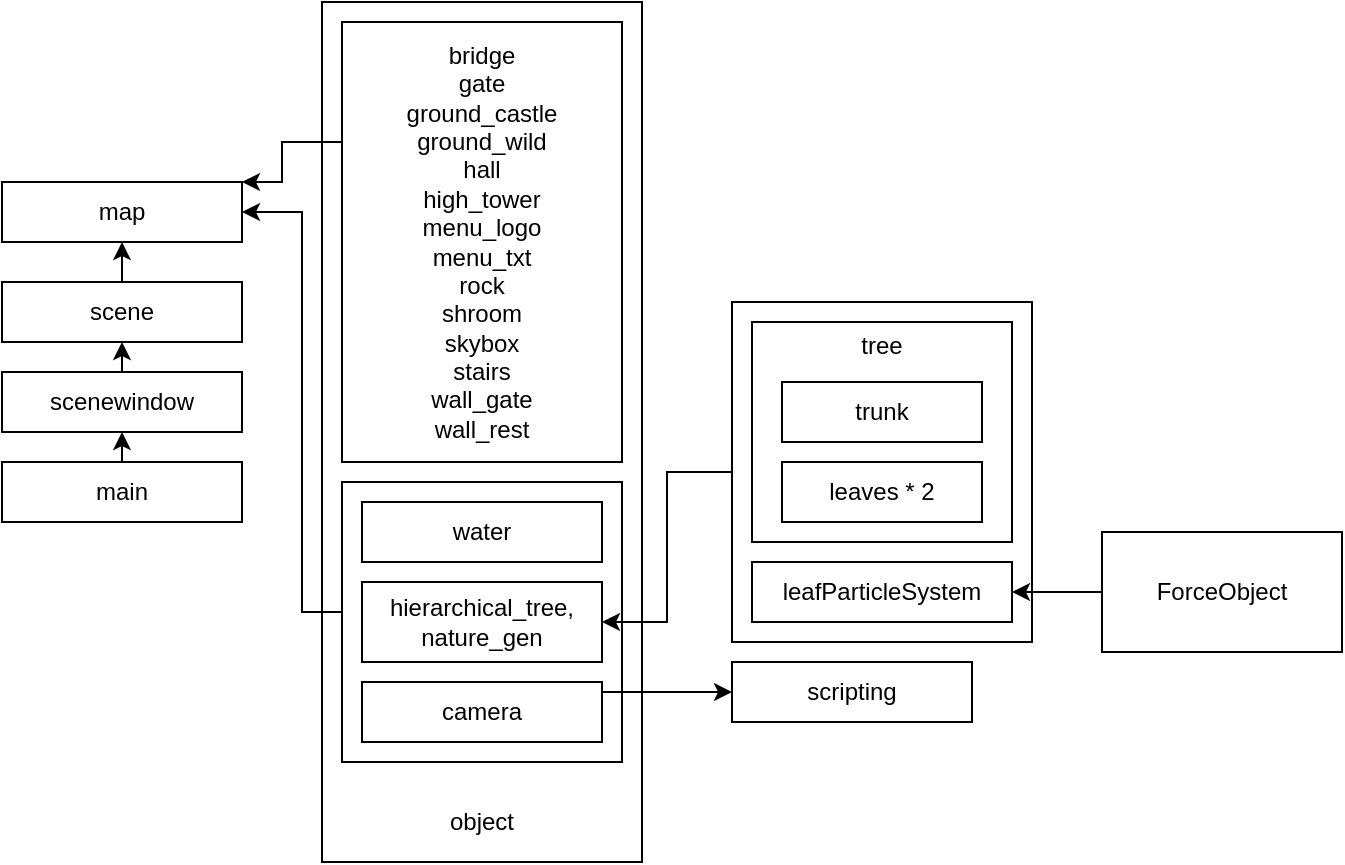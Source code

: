 <mxfile version="16.0.3"><diagram id="jbsBPOoV6YQc2UiHo-gj" name="Page-1"><mxGraphModel dx="1422" dy="772" grid="1" gridSize="10" guides="1" tooltips="1" connect="1" arrows="1" fold="1" page="1" pageScale="1" pageWidth="940" pageHeight="500" math="0" shadow="0"><root><mxCell id="0"/><mxCell id="1" parent="0"/><mxCell id="GCV_JyON99v8pMnRb75z-26" value="&lt;br&gt;&lt;br&gt;&lt;br&gt;&lt;br&gt;&lt;br&gt;&lt;br&gt;&lt;br&gt;&lt;br&gt;&lt;br&gt;&lt;br&gt;&lt;br&gt;&lt;br&gt;&lt;br&gt;&lt;br&gt;&lt;br&gt;&lt;br&gt;&lt;br&gt;&lt;br&gt;&lt;br&gt;&lt;br&gt;&lt;br&gt;&lt;br&gt;&lt;br&gt;&lt;br&gt;&lt;br&gt;&lt;br&gt;&lt;br&gt;object" style="rounded=0;whiteSpace=wrap;html=1;" parent="1" vertex="1"><mxGeometry x="190" y="30" width="160" height="430" as="geometry"/></mxCell><mxCell id="GCV_JyON99v8pMnRb75z-6" value="" style="rounded=0;whiteSpace=wrap;html=1;" parent="1" vertex="1"><mxGeometry x="200" y="270" width="140" height="140" as="geometry"/></mxCell><mxCell id="GCV_JyON99v8pMnRb75z-29" style="edgeStyle=orthogonalEdgeStyle;rounded=0;orthogonalLoop=1;jettySize=auto;html=1;exitX=0;exitY=0.5;exitDx=0;exitDy=0;entryX=1;entryY=0.5;entryDx=0;entryDy=0;" parent="1" source="GCV_JyON99v8pMnRb75z-17" target="GCV_JyON99v8pMnRb75z-3" edge="1"><mxGeometry relative="1" as="geometry"/></mxCell><mxCell id="GCV_JyON99v8pMnRb75z-17" value="" style="rounded=0;whiteSpace=wrap;html=1;" parent="1" vertex="1"><mxGeometry x="395" y="180" width="150" height="170" as="geometry"/></mxCell><mxCell id="GCV_JyON99v8pMnRb75z-23" value="tree&lt;br&gt;&lt;br&gt;&lt;br&gt;&lt;br&gt;&lt;br&gt;&lt;br&gt;&lt;br&gt;" style="rounded=0;whiteSpace=wrap;html=1;" parent="1" vertex="1"><mxGeometry x="405" y="190" width="130" height="110" as="geometry"/></mxCell><mxCell id="GCV_JyON99v8pMnRb75z-14" style="edgeStyle=orthogonalEdgeStyle;rounded=0;orthogonalLoop=1;jettySize=auto;html=1;entryX=1;entryY=0.5;entryDx=0;entryDy=0;" parent="1" source="GCV_JyON99v8pMnRb75z-6" target="GCV_JyON99v8pMnRb75z-5" edge="1"><mxGeometry relative="1" as="geometry"><Array as="points"><mxPoint x="180" y="335"/><mxPoint x="180" y="135"/></Array></mxGeometry></mxCell><mxCell id="GCV_JyON99v8pMnRb75z-13" style="edgeStyle=orthogonalEdgeStyle;rounded=0;orthogonalLoop=1;jettySize=auto;html=1;exitX=0;exitY=0.5;exitDx=0;exitDy=0;entryX=1;entryY=0;entryDx=0;entryDy=0;" parent="1" source="GCV_JyON99v8pMnRb75z-1" target="GCV_JyON99v8pMnRb75z-5" edge="1"><mxGeometry relative="1" as="geometry"><Array as="points"><mxPoint x="200" y="100"/><mxPoint x="170" y="100"/></Array></mxGeometry></mxCell><mxCell id="GCV_JyON99v8pMnRb75z-1" value="bridge&lt;br&gt;gate&lt;br&gt;ground_castle&lt;br&gt;ground_wild&lt;br&gt;hall&lt;br&gt;high_tower&lt;br&gt;menu_logo&lt;br&gt;menu_txt&lt;br&gt;rock&lt;br&gt;shroom&lt;br&gt;skybox&lt;br&gt;stairs&lt;br&gt;wall_gate&lt;br&gt;wall_rest" style="rounded=0;whiteSpace=wrap;html=1;" parent="1" vertex="1"><mxGeometry x="200" y="40" width="140" height="220" as="geometry"/></mxCell><mxCell id="GCV_JyON99v8pMnRb75z-2" value="water" style="rounded=0;whiteSpace=wrap;html=1;" parent="1" vertex="1"><mxGeometry x="210" y="280" width="120" height="30" as="geometry"/></mxCell><mxCell id="GCV_JyON99v8pMnRb75z-3" value="hierarchical_tree, nature_gen" style="rounded=0;whiteSpace=wrap;html=1;" parent="1" vertex="1"><mxGeometry x="210" y="320" width="120" height="40" as="geometry"/></mxCell><mxCell id="GCV_JyON99v8pMnRb75z-16" style="edgeStyle=orthogonalEdgeStyle;rounded=0;orthogonalLoop=1;jettySize=auto;html=1;exitX=1;exitY=0.5;exitDx=0;exitDy=0;" parent="1" source="GCV_JyON99v8pMnRb75z-4" target="GCV_JyON99v8pMnRb75z-15" edge="1"><mxGeometry relative="1" as="geometry"><Array as="points"><mxPoint x="330" y="375"/></Array></mxGeometry></mxCell><mxCell id="GCV_JyON99v8pMnRb75z-4" value="camera" style="rounded=0;whiteSpace=wrap;html=1;" parent="1" vertex="1"><mxGeometry x="210" y="370" width="120" height="30" as="geometry"/></mxCell><mxCell id="GCV_JyON99v8pMnRb75z-5" value="map" style="rounded=0;whiteSpace=wrap;html=1;" parent="1" vertex="1"><mxGeometry x="30" y="120" width="120" height="30" as="geometry"/></mxCell><mxCell id="GCV_JyON99v8pMnRb75z-12" style="edgeStyle=orthogonalEdgeStyle;rounded=0;orthogonalLoop=1;jettySize=auto;html=1;exitX=0.5;exitY=0;exitDx=0;exitDy=0;entryX=0.5;entryY=1;entryDx=0;entryDy=0;" parent="1" source="GCV_JyON99v8pMnRb75z-7" target="GCV_JyON99v8pMnRb75z-5" edge="1"><mxGeometry relative="1" as="geometry"/></mxCell><mxCell id="GCV_JyON99v8pMnRb75z-7" value="scene" style="rounded=0;whiteSpace=wrap;html=1;" parent="1" vertex="1"><mxGeometry x="30" y="170" width="120" height="30" as="geometry"/></mxCell><mxCell id="GCV_JyON99v8pMnRb75z-11" style="edgeStyle=orthogonalEdgeStyle;rounded=0;orthogonalLoop=1;jettySize=auto;html=1;exitX=0.5;exitY=0;exitDx=0;exitDy=0;entryX=0.5;entryY=1;entryDx=0;entryDy=0;" parent="1" source="GCV_JyON99v8pMnRb75z-8" target="GCV_JyON99v8pMnRb75z-7" edge="1"><mxGeometry relative="1" as="geometry"/></mxCell><mxCell id="GCV_JyON99v8pMnRb75z-8" value="scenewindow" style="rounded=0;whiteSpace=wrap;html=1;" parent="1" vertex="1"><mxGeometry x="30" y="215" width="120" height="30" as="geometry"/></mxCell><mxCell id="GCV_JyON99v8pMnRb75z-10" style="edgeStyle=orthogonalEdgeStyle;rounded=0;orthogonalLoop=1;jettySize=auto;html=1;exitX=0.5;exitY=0;exitDx=0;exitDy=0;entryX=0.5;entryY=1;entryDx=0;entryDy=0;" parent="1" source="GCV_JyON99v8pMnRb75z-9" target="GCV_JyON99v8pMnRb75z-8" edge="1"><mxGeometry relative="1" as="geometry"/></mxCell><mxCell id="GCV_JyON99v8pMnRb75z-9" value="main" style="rounded=0;whiteSpace=wrap;html=1;" parent="1" vertex="1"><mxGeometry x="30" y="260" width="120" height="30" as="geometry"/></mxCell><mxCell id="GCV_JyON99v8pMnRb75z-15" value="scripting" style="rounded=0;whiteSpace=wrap;html=1;" parent="1" vertex="1"><mxGeometry x="395" y="360" width="120" height="30" as="geometry"/></mxCell><mxCell id="GCV_JyON99v8pMnRb75z-18" value="trunk" style="rounded=0;whiteSpace=wrap;html=1;" parent="1" vertex="1"><mxGeometry x="420" y="220" width="100" height="30" as="geometry"/></mxCell><mxCell id="GCV_JyON99v8pMnRb75z-19" value="leaves * 2" style="rounded=0;whiteSpace=wrap;html=1;" parent="1" vertex="1"><mxGeometry x="420" y="260" width="100" height="30" as="geometry"/></mxCell><mxCell id="GCV_JyON99v8pMnRb75z-20" value="leafParticleSystem" style="rounded=0;whiteSpace=wrap;html=1;" parent="1" vertex="1"><mxGeometry x="405" y="310" width="130" height="30" as="geometry"/></mxCell><mxCell id="uedipPFPmg6zGvtxfqSQ-4" style="edgeStyle=orthogonalEdgeStyle;rounded=0;orthogonalLoop=1;jettySize=auto;html=1;exitX=0;exitY=0.5;exitDx=0;exitDy=0;entryX=1;entryY=0.5;entryDx=0;entryDy=0;" edge="1" parent="1" source="uedipPFPmg6zGvtxfqSQ-3" target="GCV_JyON99v8pMnRb75z-20"><mxGeometry relative="1" as="geometry"/></mxCell><mxCell id="uedipPFPmg6zGvtxfqSQ-3" value="ForceObject" style="rounded=0;whiteSpace=wrap;html=1;" vertex="1" parent="1"><mxGeometry x="580" y="295" width="120" height="60" as="geometry"/></mxCell></root></mxGraphModel></diagram></mxfile>